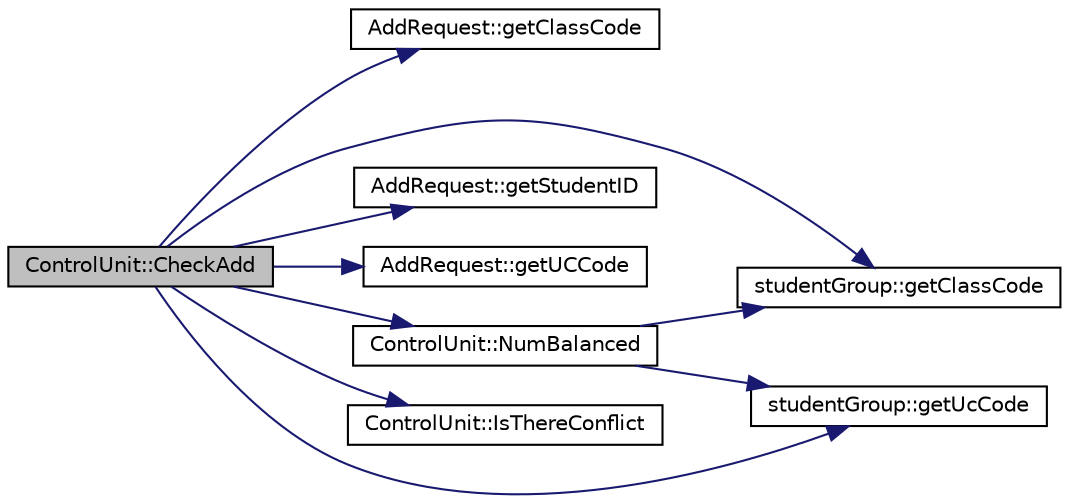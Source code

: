 digraph "ControlUnit::CheckAdd"
{
 // LATEX_PDF_SIZE
  edge [fontname="Helvetica",fontsize="10",labelfontname="Helvetica",labelfontsize="10"];
  node [fontname="Helvetica",fontsize="10",shape=record];
  rankdir="LR";
  Node1 [label="ControlUnit::CheckAdd",height=0.2,width=0.4,color="black", fillcolor="grey75", style="filled", fontcolor="black",tooltip="Checks if the request is possible."];
  Node1 -> Node2 [color="midnightblue",fontsize="10",style="solid"];
  Node2 [label="AddRequest::getClassCode",height=0.2,width=0.4,color="black", fillcolor="white", style="filled",URL="$class_add_request.html#af21b3550aff2b33a116dc1d8fae878e8",tooltip="Gets the class code."];
  Node1 -> Node3 [color="midnightblue",fontsize="10",style="solid"];
  Node3 [label="studentGroup::getClassCode",height=0.2,width=0.4,color="black", fillcolor="white", style="filled",URL="$classstudent_group.html#a378caaf4944f9c41e164c729e9dacaf7",tooltip="Gets the class code."];
  Node1 -> Node4 [color="midnightblue",fontsize="10",style="solid"];
  Node4 [label="AddRequest::getStudentID",height=0.2,width=0.4,color="black", fillcolor="white", style="filled",URL="$class_add_request.html#a8bf91870fe4add6e62dfb894acec4c2d",tooltip="Gets the student ID."];
  Node1 -> Node5 [color="midnightblue",fontsize="10",style="solid"];
  Node5 [label="AddRequest::getUCCode",height=0.2,width=0.4,color="black", fillcolor="white", style="filled",URL="$class_add_request.html#a115958c760847c2f820a412c7893f8cb",tooltip="Gets the course code."];
  Node1 -> Node6 [color="midnightblue",fontsize="10",style="solid"];
  Node6 [label="studentGroup::getUcCode",height=0.2,width=0.4,color="black", fillcolor="white", style="filled",URL="$classstudent_group.html#ad7c965a71b623d190fe73f2e95204478",tooltip="Gets the course code."];
  Node1 -> Node7 [color="midnightblue",fontsize="10",style="solid"];
  Node7 [label="ControlUnit::IsThereConflict",height=0.2,width=0.4,color="black", fillcolor="white", style="filled",URL="$class_control_unit.html#aa9d8dcb06d1c289d272bba0aabdefaab",tooltip="Detects conflicts in a schedule."];
  Node1 -> Node8 [color="midnightblue",fontsize="10",style="solid"];
  Node8 [label="ControlUnit::NumBalanced",height=0.2,width=0.4,color="black", fillcolor="white", style="filled",URL="$class_control_unit.html#a21f0f5455651e5704f43a8fb97c36441",tooltip="Checks the balance of the classes."];
  Node8 -> Node3 [color="midnightblue",fontsize="10",style="solid"];
  Node8 -> Node6 [color="midnightblue",fontsize="10",style="solid"];
}

